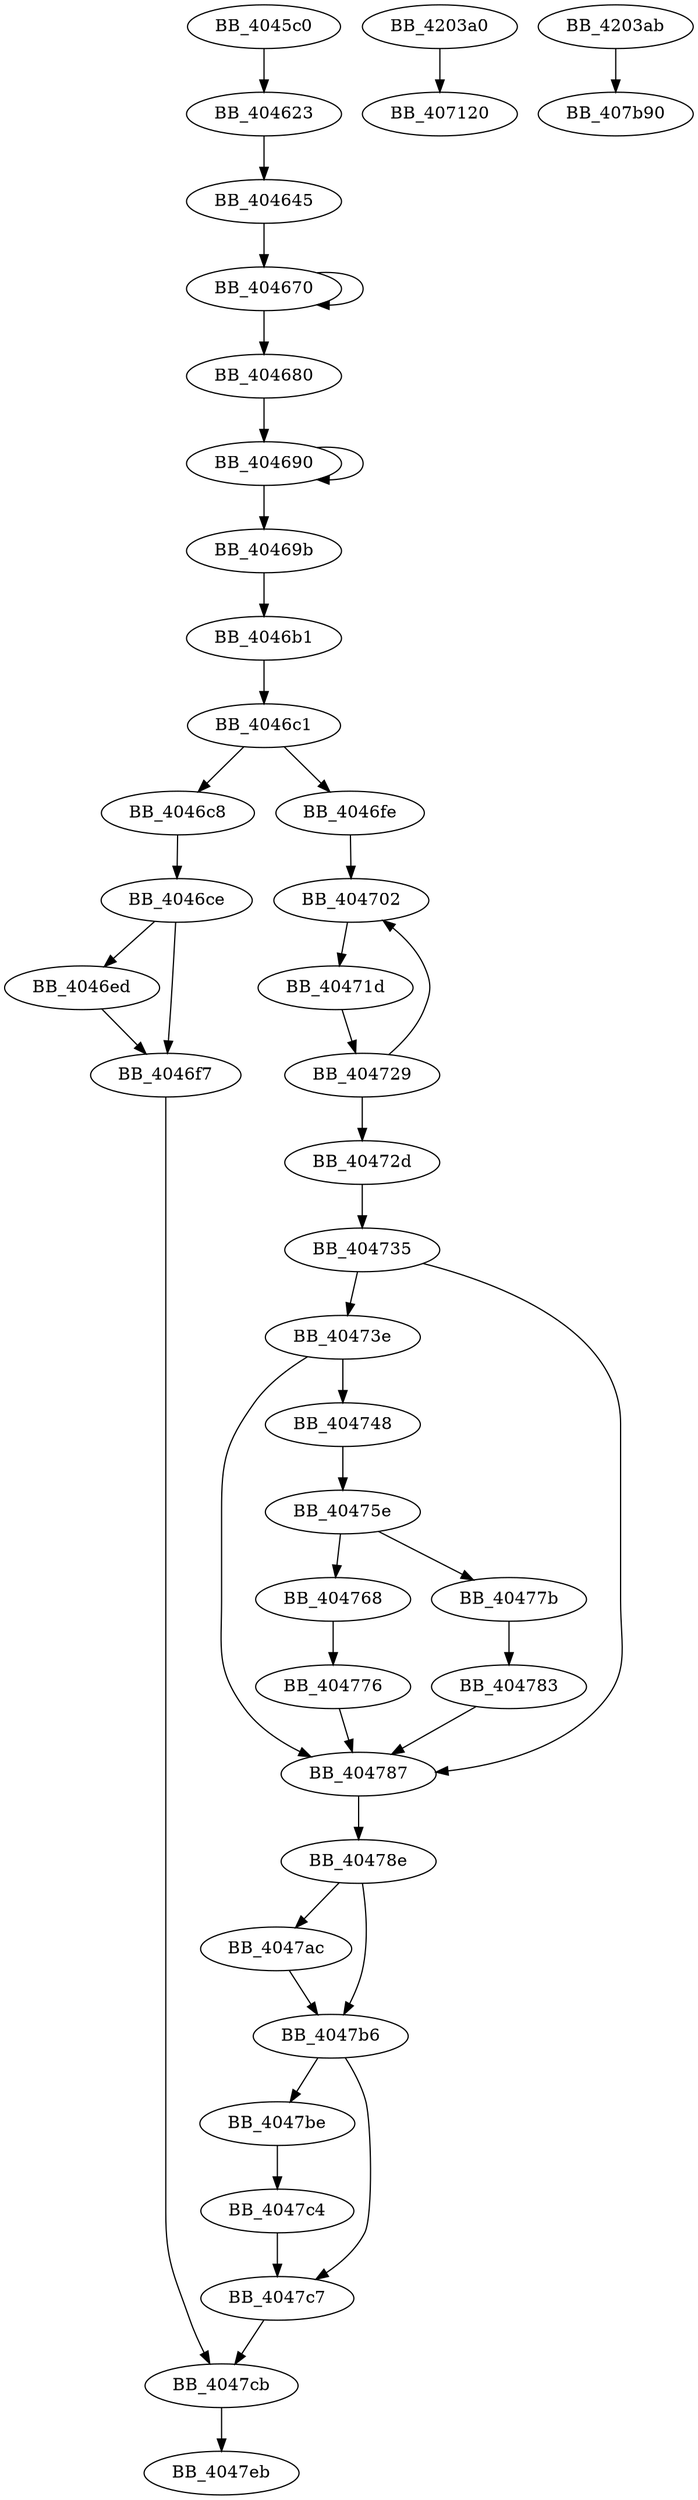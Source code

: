 DiGraph sub_4045C0{
BB_4045c0->BB_404623
BB_404623->BB_404645
BB_404645->BB_404670
BB_404670->BB_404670
BB_404670->BB_404680
BB_404680->BB_404690
BB_404690->BB_404690
BB_404690->BB_40469b
BB_40469b->BB_4046b1
BB_4046b1->BB_4046c1
BB_4046c1->BB_4046c8
BB_4046c1->BB_4046fe
BB_4046c8->BB_4046ce
BB_4046ce->BB_4046ed
BB_4046ce->BB_4046f7
BB_4046ed->BB_4046f7
BB_4046f7->BB_4047cb
BB_4046fe->BB_404702
BB_404702->BB_40471d
BB_40471d->BB_404729
BB_404729->BB_404702
BB_404729->BB_40472d
BB_40472d->BB_404735
BB_404735->BB_40473e
BB_404735->BB_404787
BB_40473e->BB_404748
BB_40473e->BB_404787
BB_404748->BB_40475e
BB_40475e->BB_404768
BB_40475e->BB_40477b
BB_404768->BB_404776
BB_404776->BB_404787
BB_40477b->BB_404783
BB_404783->BB_404787
BB_404787->BB_40478e
BB_40478e->BB_4047ac
BB_40478e->BB_4047b6
BB_4047ac->BB_4047b6
BB_4047b6->BB_4047be
BB_4047b6->BB_4047c7
BB_4047be->BB_4047c4
BB_4047c4->BB_4047c7
BB_4047c7->BB_4047cb
BB_4047cb->BB_4047eb
BB_4203a0->BB_407120
BB_4203ab->BB_407b90
}

